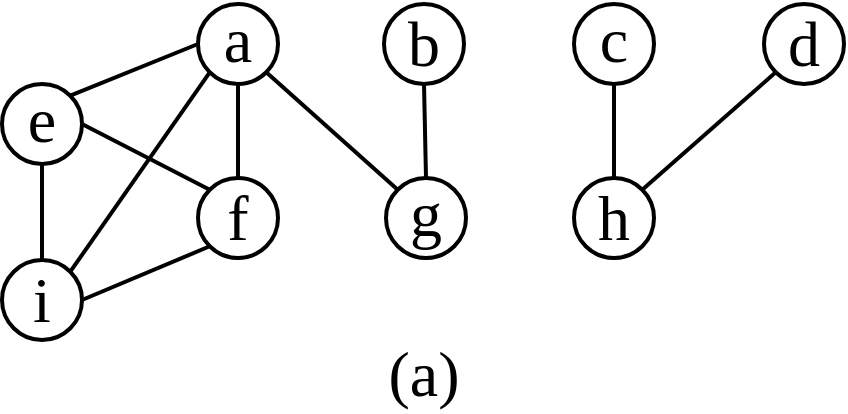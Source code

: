 <mxfile version="20.3.0" type="device"><diagram id="Kx9RLVFGo41pSHv8BL_H" name="Page-1"><mxGraphModel dx="583" dy="750" grid="1" gridSize="10" guides="1" tooltips="1" connect="1" arrows="1" fold="1" page="1" pageScale="1" pageWidth="850" pageHeight="1100" math="0" shadow="0"><root><mxCell id="0"/><mxCell id="1" parent="0"/><mxCell id="eeXSzk9cP0k9EHP_tW10-33" value="" style="group" vertex="1" connectable="0" parent="1"><mxGeometry x="40" y="40" width="421" height="200" as="geometry"/></mxCell><mxCell id="eeXSzk9cP0k9EHP_tW10-11" value="a" style="ellipse;whiteSpace=wrap;html=1;aspect=fixed;strokeWidth=2;fontFamily=Times New Roman;fontSize=32;spacingTop=-5;" vertex="1" parent="eeXSzk9cP0k9EHP_tW10-33"><mxGeometry x="98" width="40" height="40" as="geometry"/></mxCell><mxCell id="eeXSzk9cP0k9EHP_tW10-12" value="b" style="ellipse;whiteSpace=wrap;html=1;aspect=fixed;strokeWidth=2;fontFamily=Times New Roman;fontSize=32;" vertex="1" parent="eeXSzk9cP0k9EHP_tW10-33"><mxGeometry x="191" width="40" height="40" as="geometry"/></mxCell><mxCell id="eeXSzk9cP0k9EHP_tW10-13" value="c" style="ellipse;whiteSpace=wrap;html=1;aspect=fixed;strokeWidth=2;fontFamily=Times New Roman;fontSize=32;spacingTop=-5;" vertex="1" parent="eeXSzk9cP0k9EHP_tW10-33"><mxGeometry x="286" width="40" height="40" as="geometry"/></mxCell><mxCell id="eeXSzk9cP0k9EHP_tW10-14" value="d" style="ellipse;whiteSpace=wrap;html=1;aspect=fixed;strokeWidth=2;fontFamily=Times New Roman;fontSize=32;" vertex="1" parent="eeXSzk9cP0k9EHP_tW10-33"><mxGeometry x="381" width="40" height="40" as="geometry"/></mxCell><mxCell id="eeXSzk9cP0k9EHP_tW10-15" value="e" style="ellipse;whiteSpace=wrap;html=1;aspect=fixed;strokeWidth=2;fontFamily=Times New Roman;fontSize=32;spacingTop=-5;" vertex="1" parent="eeXSzk9cP0k9EHP_tW10-33"><mxGeometry y="40" width="40" height="40" as="geometry"/></mxCell><mxCell id="eeXSzk9cP0k9EHP_tW10-25" style="edgeStyle=none;rounded=0;orthogonalLoop=1;jettySize=auto;html=1;exitX=0;exitY=0.5;exitDx=0;exitDy=0;entryX=1;entryY=0;entryDx=0;entryDy=0;strokeWidth=2;fontFamily=Times New Roman;fontSize=32;endArrow=none;endFill=0;" edge="1" parent="eeXSzk9cP0k9EHP_tW10-33" source="eeXSzk9cP0k9EHP_tW10-11" target="eeXSzk9cP0k9EHP_tW10-15"><mxGeometry relative="1" as="geometry"/></mxCell><mxCell id="eeXSzk9cP0k9EHP_tW10-16" value="f" style="ellipse;whiteSpace=wrap;html=1;aspect=fixed;strokeWidth=2;fontFamily=Times New Roman;fontSize=32;" vertex="1" parent="eeXSzk9cP0k9EHP_tW10-33"><mxGeometry x="98" y="87" width="40" height="40" as="geometry"/></mxCell><mxCell id="eeXSzk9cP0k9EHP_tW10-26" style="edgeStyle=none;rounded=0;orthogonalLoop=1;jettySize=auto;html=1;exitX=0.5;exitY=1;exitDx=0;exitDy=0;entryX=0.5;entryY=0;entryDx=0;entryDy=0;strokeWidth=2;fontFamily=Times New Roman;fontSize=32;endArrow=none;endFill=0;" edge="1" parent="eeXSzk9cP0k9EHP_tW10-33" source="eeXSzk9cP0k9EHP_tW10-11" target="eeXSzk9cP0k9EHP_tW10-16"><mxGeometry relative="1" as="geometry"/></mxCell><mxCell id="eeXSzk9cP0k9EHP_tW10-20" style="rounded=0;orthogonalLoop=1;jettySize=auto;html=1;exitX=1;exitY=0.5;exitDx=0;exitDy=0;entryX=0;entryY=0;entryDx=0;entryDy=0;fontFamily=Times New Roman;fontSize=32;strokeWidth=2;endArrow=none;endFill=0;" edge="1" parent="eeXSzk9cP0k9EHP_tW10-33" source="eeXSzk9cP0k9EHP_tW10-15" target="eeXSzk9cP0k9EHP_tW10-16"><mxGeometry relative="1" as="geometry"/></mxCell><mxCell id="eeXSzk9cP0k9EHP_tW10-28" style="edgeStyle=none;rounded=0;orthogonalLoop=1;jettySize=auto;html=1;exitX=0.5;exitY=0;exitDx=0;exitDy=0;entryX=0.5;entryY=1;entryDx=0;entryDy=0;strokeWidth=2;fontFamily=Times New Roman;fontSize=32;endArrow=none;endFill=0;" edge="1" parent="eeXSzk9cP0k9EHP_tW10-33" source="eeXSzk9cP0k9EHP_tW10-17" target="eeXSzk9cP0k9EHP_tW10-12"><mxGeometry relative="1" as="geometry"/></mxCell><mxCell id="eeXSzk9cP0k9EHP_tW10-17" value="g" style="ellipse;whiteSpace=wrap;html=1;aspect=fixed;strokeWidth=2;fontFamily=Times New Roman;fontSize=32;spacingTop=-5;" vertex="1" parent="eeXSzk9cP0k9EHP_tW10-33"><mxGeometry x="192" y="87" width="40" height="40" as="geometry"/></mxCell><mxCell id="eeXSzk9cP0k9EHP_tW10-27" style="edgeStyle=none;rounded=0;orthogonalLoop=1;jettySize=auto;html=1;exitX=1;exitY=1;exitDx=0;exitDy=0;entryX=0;entryY=0;entryDx=0;entryDy=0;strokeWidth=2;fontFamily=Times New Roman;fontSize=32;endArrow=none;endFill=0;" edge="1" parent="eeXSzk9cP0k9EHP_tW10-33" source="eeXSzk9cP0k9EHP_tW10-11" target="eeXSzk9cP0k9EHP_tW10-17"><mxGeometry relative="1" as="geometry"/></mxCell><mxCell id="eeXSzk9cP0k9EHP_tW10-30" style="edgeStyle=none;rounded=0;orthogonalLoop=1;jettySize=auto;html=1;exitX=1;exitY=0;exitDx=0;exitDy=0;entryX=0;entryY=1;entryDx=0;entryDy=0;strokeWidth=2;fontFamily=Times New Roman;fontSize=32;endArrow=none;endFill=0;" edge="1" parent="eeXSzk9cP0k9EHP_tW10-33" source="eeXSzk9cP0k9EHP_tW10-18" target="eeXSzk9cP0k9EHP_tW10-14"><mxGeometry relative="1" as="geometry"/></mxCell><mxCell id="eeXSzk9cP0k9EHP_tW10-18" value="h" style="ellipse;whiteSpace=wrap;html=1;aspect=fixed;strokeWidth=2;fontFamily=Times New Roman;fontSize=32;" vertex="1" parent="eeXSzk9cP0k9EHP_tW10-33"><mxGeometry x="286" y="87" width="40" height="40" as="geometry"/></mxCell><mxCell id="eeXSzk9cP0k9EHP_tW10-29" style="edgeStyle=none;rounded=0;orthogonalLoop=1;jettySize=auto;html=1;exitX=0.5;exitY=1;exitDx=0;exitDy=0;entryX=0.5;entryY=0;entryDx=0;entryDy=0;strokeWidth=2;fontFamily=Times New Roman;fontSize=32;endArrow=none;endFill=0;" edge="1" parent="eeXSzk9cP0k9EHP_tW10-33" source="eeXSzk9cP0k9EHP_tW10-13" target="eeXSzk9cP0k9EHP_tW10-18"><mxGeometry relative="1" as="geometry"/></mxCell><mxCell id="eeXSzk9cP0k9EHP_tW10-23" style="edgeStyle=none;rounded=0;orthogonalLoop=1;jettySize=auto;html=1;exitX=1;exitY=0.5;exitDx=0;exitDy=0;entryX=0;entryY=1;entryDx=0;entryDy=0;strokeWidth=2;fontFamily=Times New Roman;fontSize=32;endArrow=none;endFill=0;" edge="1" parent="eeXSzk9cP0k9EHP_tW10-33" source="eeXSzk9cP0k9EHP_tW10-19" target="eeXSzk9cP0k9EHP_tW10-16"><mxGeometry relative="1" as="geometry"/></mxCell><mxCell id="eeXSzk9cP0k9EHP_tW10-24" style="edgeStyle=none;rounded=0;orthogonalLoop=1;jettySize=auto;html=1;exitX=1;exitY=0;exitDx=0;exitDy=0;entryX=0;entryY=1;entryDx=0;entryDy=0;strokeWidth=2;fontFamily=Times New Roman;fontSize=32;endArrow=none;endFill=0;" edge="1" parent="eeXSzk9cP0k9EHP_tW10-33" source="eeXSzk9cP0k9EHP_tW10-19" target="eeXSzk9cP0k9EHP_tW10-11"><mxGeometry relative="1" as="geometry"/></mxCell><mxCell id="eeXSzk9cP0k9EHP_tW10-19" value="i" style="ellipse;whiteSpace=wrap;html=1;aspect=fixed;strokeWidth=2;fontFamily=Times New Roman;fontSize=32;" vertex="1" parent="eeXSzk9cP0k9EHP_tW10-33"><mxGeometry y="128" width="40" height="40" as="geometry"/></mxCell><mxCell id="eeXSzk9cP0k9EHP_tW10-22" style="edgeStyle=none;rounded=0;orthogonalLoop=1;jettySize=auto;html=1;exitX=0.5;exitY=1;exitDx=0;exitDy=0;entryX=0.5;entryY=0;entryDx=0;entryDy=0;strokeWidth=2;fontFamily=Times New Roman;fontSize=32;endArrow=none;endFill=0;" edge="1" parent="eeXSzk9cP0k9EHP_tW10-33" source="eeXSzk9cP0k9EHP_tW10-15" target="eeXSzk9cP0k9EHP_tW10-19"><mxGeometry relative="1" as="geometry"/></mxCell><mxCell id="eeXSzk9cP0k9EHP_tW10-21" style="edgeStyle=none;rounded=0;orthogonalLoop=1;jettySize=auto;html=1;exitX=1;exitY=1;exitDx=0;exitDy=0;strokeWidth=2;fontFamily=Times New Roman;fontSize=32;endArrow=none;endFill=0;" edge="1" parent="eeXSzk9cP0k9EHP_tW10-33" source="eeXSzk9cP0k9EHP_tW10-15" target="eeXSzk9cP0k9EHP_tW10-15"><mxGeometry relative="1" as="geometry"/></mxCell><mxCell id="eeXSzk9cP0k9EHP_tW10-31" value="(a)" style="text;html=1;strokeColor=none;fillColor=none;align=center;verticalAlign=middle;whiteSpace=wrap;rounded=0;strokeWidth=2;fontFamily=Times New Roman;fontSize=32;" vertex="1" parent="eeXSzk9cP0k9EHP_tW10-33"><mxGeometry x="1" y="170" width="420" height="30" as="geometry"/></mxCell></root></mxGraphModel></diagram></mxfile>